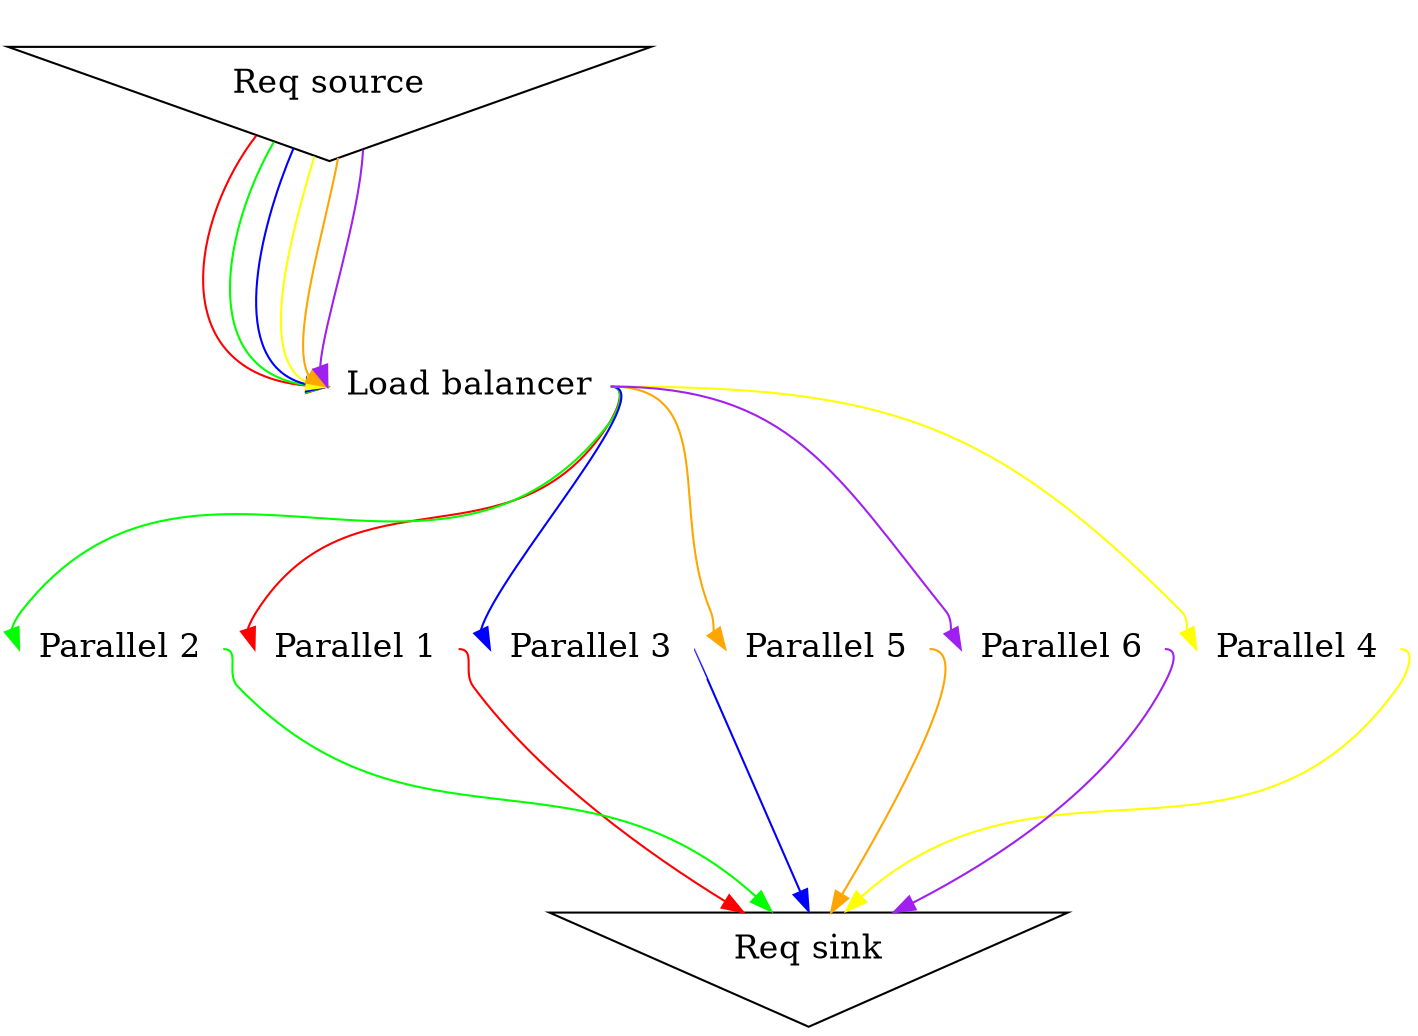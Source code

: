 // Simple PDQ model using embedded PNGs
// Created by NJG on Sunday, December 03, 2017
   
digraph G {
    compound=true;
    ranksep=1.25;

    node [shape=plaintext, fontsize=16, label=""];

    bgcolor=white;
    edge [arrowsize=1, color=black];
    graph[penwidth=0, labelloc="b"];

    /* Nodes */
    //{ rank=same; src; LB };
    
    src [shape=invtriangle, label="Req source"];
    snk [shape=invtriangle, label="Req sink"];
    LB [shape=none, label="Load balancer", image="multi-node.png"];
    svc1 [shape=none, label="Parallel 1", image="multi-node.png"];
    svc2 [shape=none, label="Parallel 2", image="multi-node.png"];
    svc3 [shape=none, label="Parallel 3", image="multi-node.png"];
    svc4 [shape=none, label="Parallel 4", image="multi-node.png"];
    svc5 [shape=none, label="Parallel 5", image="multi-node.png"];
    svc6 [shape=none, label="Parallel 6", image="multi-node.png"];

    /* Relationships */
    src -> LB:w[color="red"];
    LB:e -> svc1:w[color="red"];
    svc1:e -> snk:nnw[color="red"];
    
    src ->  LB:w[color="green"];
    LB:e -> svc2:w[color="green"];
    svc2:e -> snk:nw[color="green"];
    
    src -> LB:w[color="blue"];
    LB:e -> svc3:w[color="blue"];
    svc3:e -> snk:n[color="blue"];
    
    src -> LB:w[color="yellow"];
    LB:e -> svc4:w[color="yellow"];
    svc4:e -> snk:ne[color="yellow"];
    
    src -> LB:w[color="orange"];
    LB:e -> svc5:w[color="orange"];
    svc5:e -> snk[color="orange"];
    
    src -> LB:w[color="purple"];
    LB:e -> svc6:w[color="purple"];
    svc6:e -> snk:nne[color="purple"];
}



